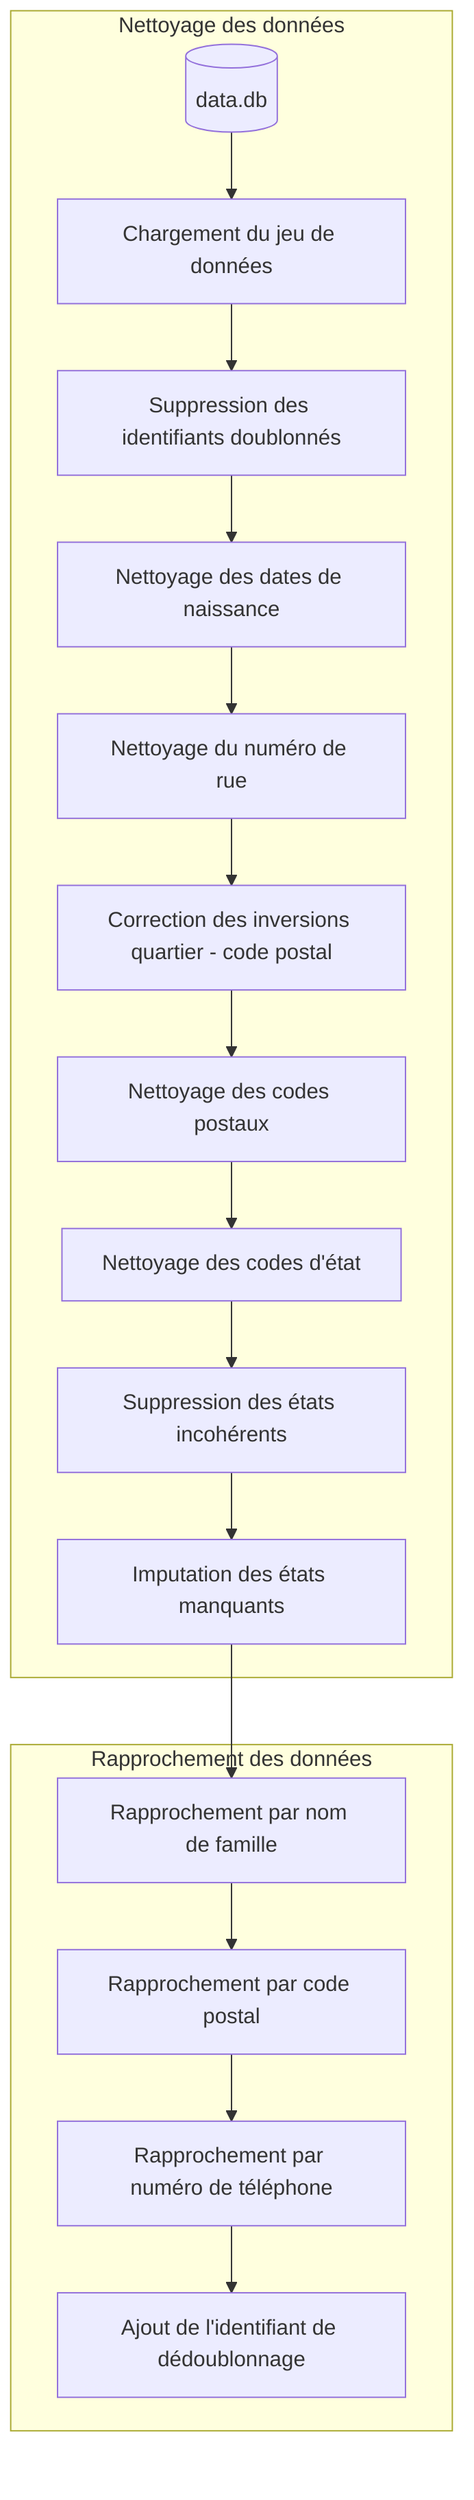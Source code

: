 graph TB;
    subgraph Nettoyage des données
    A[(data.db)] --> B[Chargement du jeu de données];
    B --> C[Suppression des identifiants doublonnés];
    C --> D[Nettoyage des dates de naissance];
    D --> E[Nettoyage du numéro de rue];
    E --> F[Correction des inversions quartier - code postal];
    F --> G[Nettoyage des codes postaux];
    G --> H[Nettoyage des codes d'état];
    H --> I[Suppression des états incohérents];
    I --> J[Imputation des états manquants];
    end
    subgraph Rapprochement des données
    J --> K[Rapprochement par nom de famille];
    K --> L[Rapprochement par code postal];
    L --> M[Rapprochement par numéro de téléphone];
    M --> N[Ajout de l'identifiant de dédoublonnage];
    end